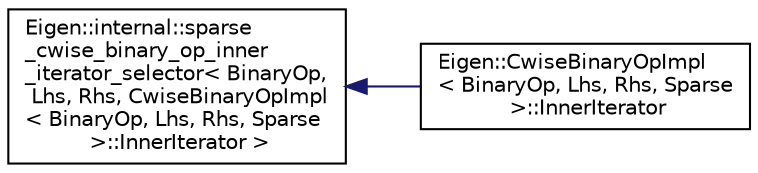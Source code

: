digraph "Graphical Class Hierarchy"
{
  edge [fontname="Helvetica",fontsize="10",labelfontname="Helvetica",labelfontsize="10"];
  node [fontname="Helvetica",fontsize="10",shape=record];
  rankdir="LR";
  Node1 [label="Eigen::internal::sparse\l_cwise_binary_op_inner\l_iterator_selector\< BinaryOp,\l Lhs, Rhs, CwiseBinaryOpImpl\l\< BinaryOp, Lhs, Rhs, Sparse\l \>::InnerIterator \>",height=0.2,width=0.4,color="black", fillcolor="white", style="filled",URL="$class_eigen_1_1internal_1_1sparse__cwise__binary__op__inner__iterator__selector.html"];
  Node1 -> Node2 [dir="back",color="midnightblue",fontsize="10",style="solid",fontname="Helvetica"];
  Node2 [label="Eigen::CwiseBinaryOpImpl\l\< BinaryOp, Lhs, Rhs, Sparse\l \>::InnerIterator",height=0.2,width=0.4,color="black", fillcolor="white", style="filled",URL="$class_eigen_1_1_cwise_binary_op_impl_3_01_binary_op_00_01_lhs_00_01_rhs_00_01_sparse_01_4_1_1_inner_iterator.html"];
}
